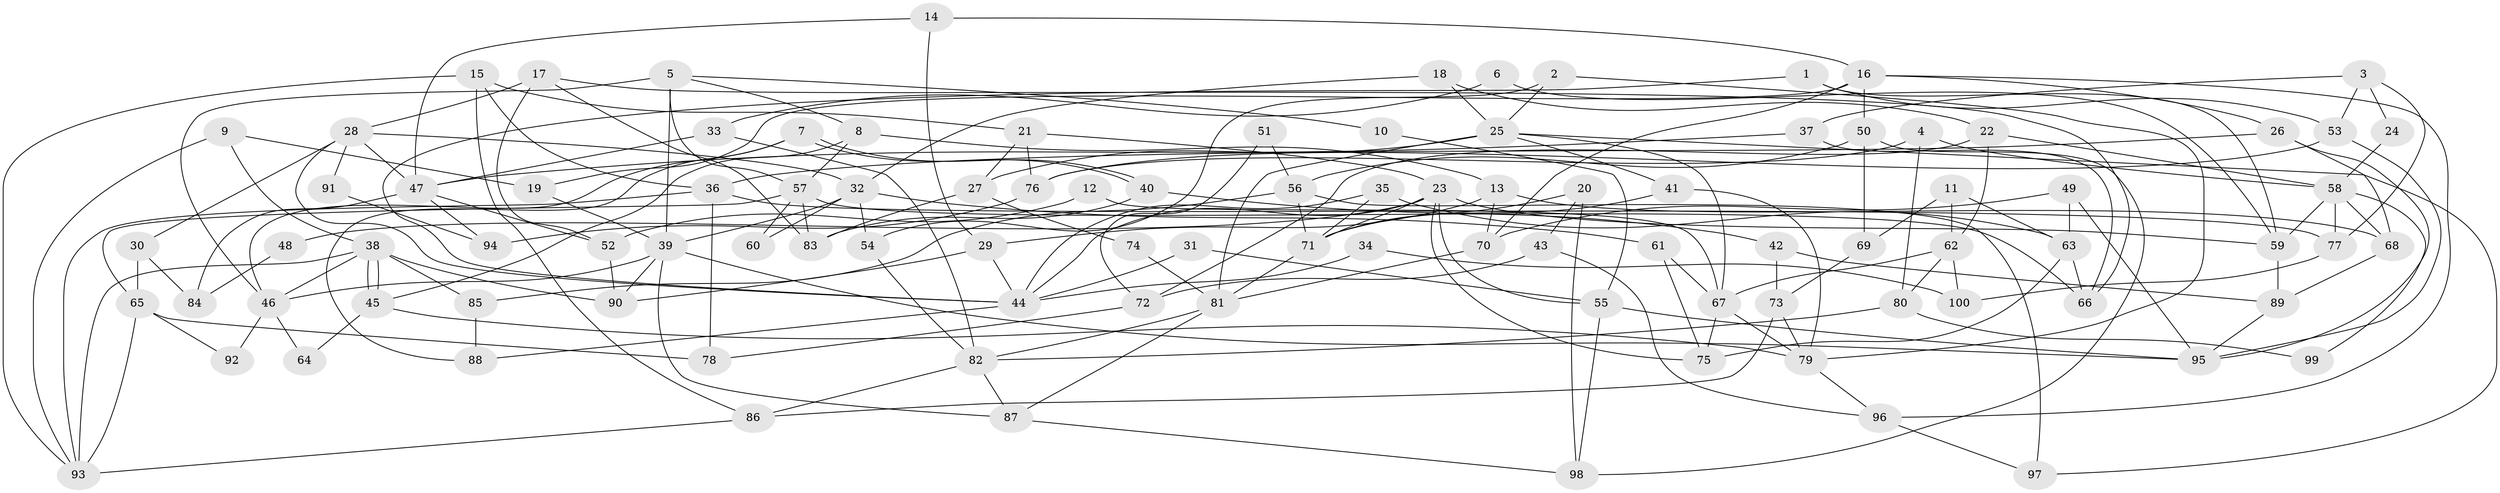 // coarse degree distribution, {5: 0.22580645161290322, 6: 0.12903225806451613, 3: 0.24193548387096775, 4: 0.0967741935483871, 7: 0.0967741935483871, 8: 0.06451612903225806, 11: 0.016129032258064516, 2: 0.08064516129032258, 10: 0.016129032258064516, 9: 0.03225806451612903}
// Generated by graph-tools (version 1.1) at 2025/41/03/06/25 10:41:58]
// undirected, 100 vertices, 200 edges
graph export_dot {
graph [start="1"]
  node [color=gray90,style=filled];
  1;
  2;
  3;
  4;
  5;
  6;
  7;
  8;
  9;
  10;
  11;
  12;
  13;
  14;
  15;
  16;
  17;
  18;
  19;
  20;
  21;
  22;
  23;
  24;
  25;
  26;
  27;
  28;
  29;
  30;
  31;
  32;
  33;
  34;
  35;
  36;
  37;
  38;
  39;
  40;
  41;
  42;
  43;
  44;
  45;
  46;
  47;
  48;
  49;
  50;
  51;
  52;
  53;
  54;
  55;
  56;
  57;
  58;
  59;
  60;
  61;
  62;
  63;
  64;
  65;
  66;
  67;
  68;
  69;
  70;
  71;
  72;
  73;
  74;
  75;
  76;
  77;
  78;
  79;
  80;
  81;
  82;
  83;
  84;
  85;
  86;
  87;
  88;
  89;
  90;
  91;
  92;
  93;
  94;
  95;
  96;
  97;
  98;
  99;
  100;
  1 -- 53;
  1 -- 44;
  1 -- 59;
  2 -- 79;
  2 -- 25;
  2 -- 54;
  3 -- 53;
  3 -- 77;
  3 -- 24;
  3 -- 37;
  4 -- 80;
  4 -- 58;
  4 -- 76;
  5 -- 57;
  5 -- 39;
  5 -- 8;
  5 -- 10;
  5 -- 46;
  6 -- 59;
  6 -- 33;
  7 -- 40;
  7 -- 40;
  7 -- 46;
  7 -- 88;
  8 -- 57;
  8 -- 13;
  8 -- 45;
  9 -- 93;
  9 -- 38;
  9 -- 19;
  10 -- 55;
  11 -- 62;
  11 -- 69;
  11 -- 63;
  12 -- 52;
  12 -- 67;
  13 -- 68;
  13 -- 29;
  13 -- 70;
  14 -- 16;
  14 -- 47;
  14 -- 29;
  15 -- 36;
  15 -- 86;
  15 -- 21;
  15 -- 93;
  16 -- 19;
  16 -- 70;
  16 -- 26;
  16 -- 50;
  16 -- 96;
  17 -- 83;
  17 -- 66;
  17 -- 28;
  17 -- 52;
  18 -- 32;
  18 -- 25;
  18 -- 22;
  19 -- 39;
  20 -- 98;
  20 -- 71;
  20 -- 43;
  21 -- 23;
  21 -- 27;
  21 -- 76;
  22 -- 58;
  22 -- 62;
  22 -- 72;
  23 -- 55;
  23 -- 44;
  23 -- 48;
  23 -- 59;
  23 -- 71;
  23 -- 75;
  24 -- 58;
  25 -- 97;
  25 -- 41;
  25 -- 27;
  25 -- 67;
  25 -- 81;
  26 -- 95;
  26 -- 36;
  26 -- 68;
  27 -- 74;
  27 -- 83;
  28 -- 32;
  28 -- 30;
  28 -- 44;
  28 -- 47;
  28 -- 91;
  29 -- 44;
  29 -- 90;
  30 -- 65;
  30 -- 84;
  31 -- 44;
  31 -- 55;
  32 -- 39;
  32 -- 54;
  32 -- 60;
  32 -- 61;
  33 -- 47;
  33 -- 82;
  34 -- 100;
  34 -- 44;
  35 -- 63;
  35 -- 44;
  35 -- 71;
  36 -- 93;
  36 -- 77;
  36 -- 78;
  37 -- 47;
  37 -- 66;
  38 -- 93;
  38 -- 45;
  38 -- 45;
  38 -- 46;
  38 -- 85;
  38 -- 90;
  39 -- 90;
  39 -- 46;
  39 -- 87;
  39 -- 95;
  40 -- 83;
  40 -- 42;
  41 -- 71;
  41 -- 79;
  42 -- 89;
  42 -- 73;
  43 -- 96;
  43 -- 72;
  44 -- 88;
  45 -- 64;
  45 -- 79;
  46 -- 64;
  46 -- 92;
  47 -- 52;
  47 -- 84;
  47 -- 94;
  48 -- 84;
  49 -- 63;
  49 -- 70;
  49 -- 95;
  50 -- 56;
  50 -- 69;
  50 -- 98;
  51 -- 72;
  51 -- 56;
  52 -- 90;
  53 -- 76;
  53 -- 95;
  54 -- 82;
  55 -- 95;
  55 -- 98;
  56 -- 85;
  56 -- 71;
  56 -- 97;
  57 -- 66;
  57 -- 65;
  57 -- 60;
  57 -- 83;
  58 -- 68;
  58 -- 59;
  58 -- 77;
  58 -- 99;
  59 -- 89;
  61 -- 75;
  61 -- 67;
  62 -- 67;
  62 -- 80;
  62 -- 100;
  63 -- 75;
  63 -- 66;
  65 -- 78;
  65 -- 93;
  65 -- 92;
  67 -- 75;
  67 -- 79;
  68 -- 89;
  69 -- 73;
  70 -- 81;
  71 -- 81;
  72 -- 78;
  73 -- 79;
  73 -- 86;
  74 -- 81;
  76 -- 94;
  77 -- 100;
  79 -- 96;
  80 -- 82;
  80 -- 99;
  81 -- 82;
  81 -- 87;
  82 -- 87;
  82 -- 86;
  85 -- 88;
  86 -- 93;
  87 -- 98;
  89 -- 95;
  91 -- 94;
  96 -- 97;
}
